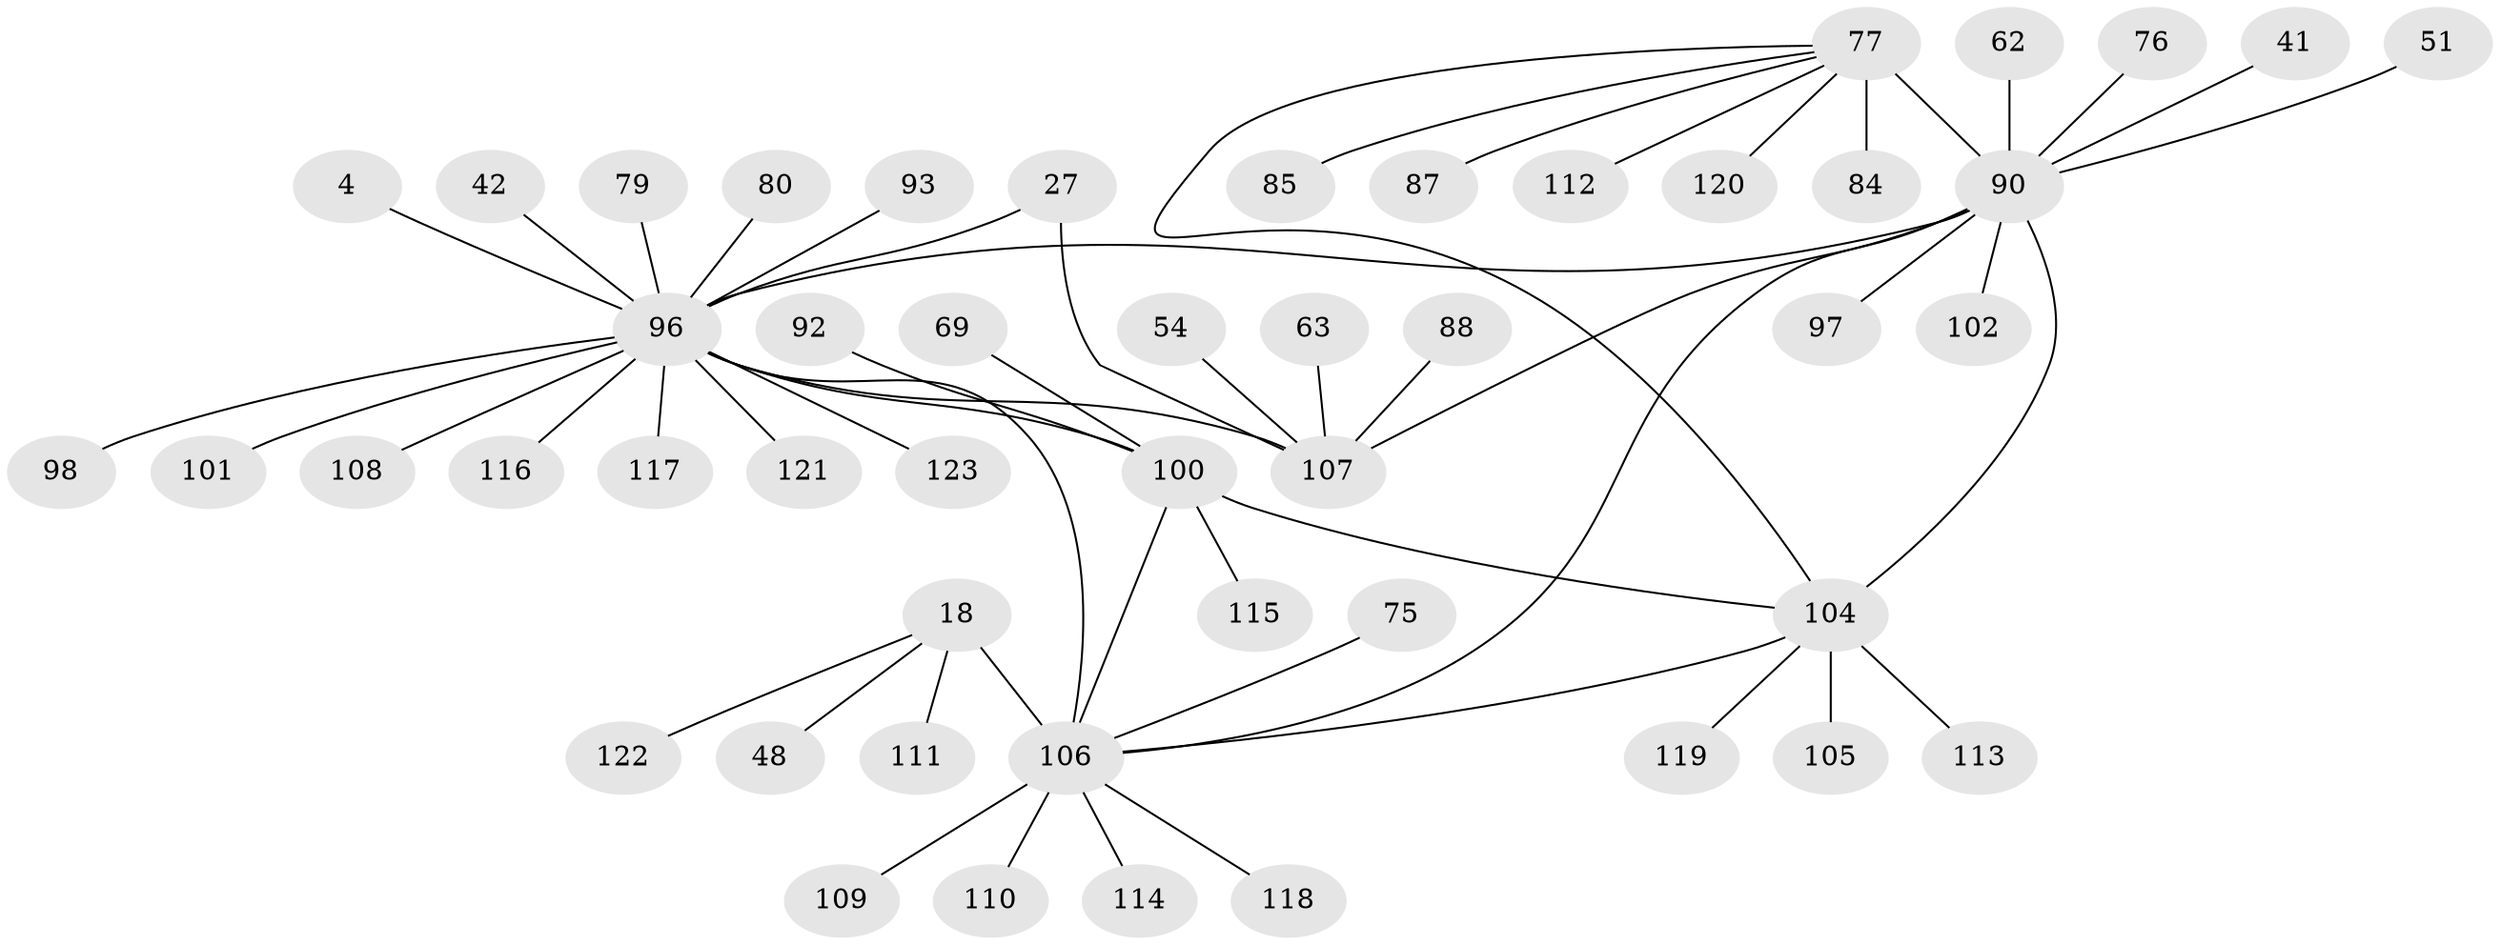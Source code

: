 // original degree distribution, {11: 0.016260162601626018, 7: 0.04065040650406504, 5: 0.04878048780487805, 9: 0.056910569105691054, 12: 0.008130081300813009, 10: 0.032520325203252036, 15: 0.008130081300813009, 8: 0.032520325203252036, 6: 0.008130081300813009, 2: 0.16260162601626016, 1: 0.5365853658536586, 4: 0.008130081300813009, 3: 0.04065040650406504}
// Generated by graph-tools (version 1.1) at 2025/58/03/04/25 21:58:11]
// undirected, 49 vertices, 55 edges
graph export_dot {
graph [start="1"]
  node [color=gray90,style=filled];
  4 [super="+3"];
  18 [super="+13"];
  27 [super="+26"];
  41;
  42;
  48;
  51 [super="+39"];
  54;
  62;
  63;
  69;
  75;
  76;
  77 [super="+40+47"];
  79 [super="+72"];
  80;
  84;
  85;
  87;
  88;
  90 [super="+83+52+12+9"];
  92;
  93;
  96 [super="+32+5+64+43+46+61+67+74"];
  97;
  98;
  100 [super="+23+38"];
  101;
  102 [super="+82"];
  104 [super="+57+94+24+91"];
  105;
  106 [super="+33+65+95+17+99+45+49+53+59+73"];
  107 [super="+70+103+28"];
  108;
  109 [super="+86"];
  110;
  111;
  112;
  113;
  114;
  115;
  116;
  117 [super="+35"];
  118 [super="+89"];
  119;
  120;
  121;
  122;
  123;
  4 -- 96 [weight=8];
  18 -- 48;
  18 -- 111;
  18 -- 122;
  18 -- 106 [weight=8];
  27 -- 107 [weight=4];
  27 -- 96 [weight=4];
  41 -- 90;
  42 -- 96;
  51 -- 90;
  54 -- 107;
  62 -- 90;
  63 -- 107;
  69 -- 100;
  75 -- 106;
  76 -- 90;
  77 -- 104;
  77 -- 112;
  77 -- 84;
  77 -- 85;
  77 -- 87;
  77 -- 120;
  77 -- 90 [weight=9];
  79 -- 96;
  80 -- 96;
  88 -- 107;
  90 -- 97;
  90 -- 102;
  90 -- 106 [weight=3];
  90 -- 107 [weight=2];
  90 -- 96 [weight=4];
  90 -- 104 [weight=2];
  92 -- 100;
  93 -- 96;
  96 -- 98;
  96 -- 106 [weight=4];
  96 -- 116;
  96 -- 117;
  96 -- 123;
  96 -- 101;
  96 -- 108;
  96 -- 107 [weight=4];
  96 -- 121;
  96 -- 100 [weight=2];
  100 -- 104 [weight=8];
  100 -- 106;
  100 -- 115;
  104 -- 105;
  104 -- 106;
  104 -- 113;
  104 -- 119;
  106 -- 109;
  106 -- 110;
  106 -- 114;
  106 -- 118;
}
